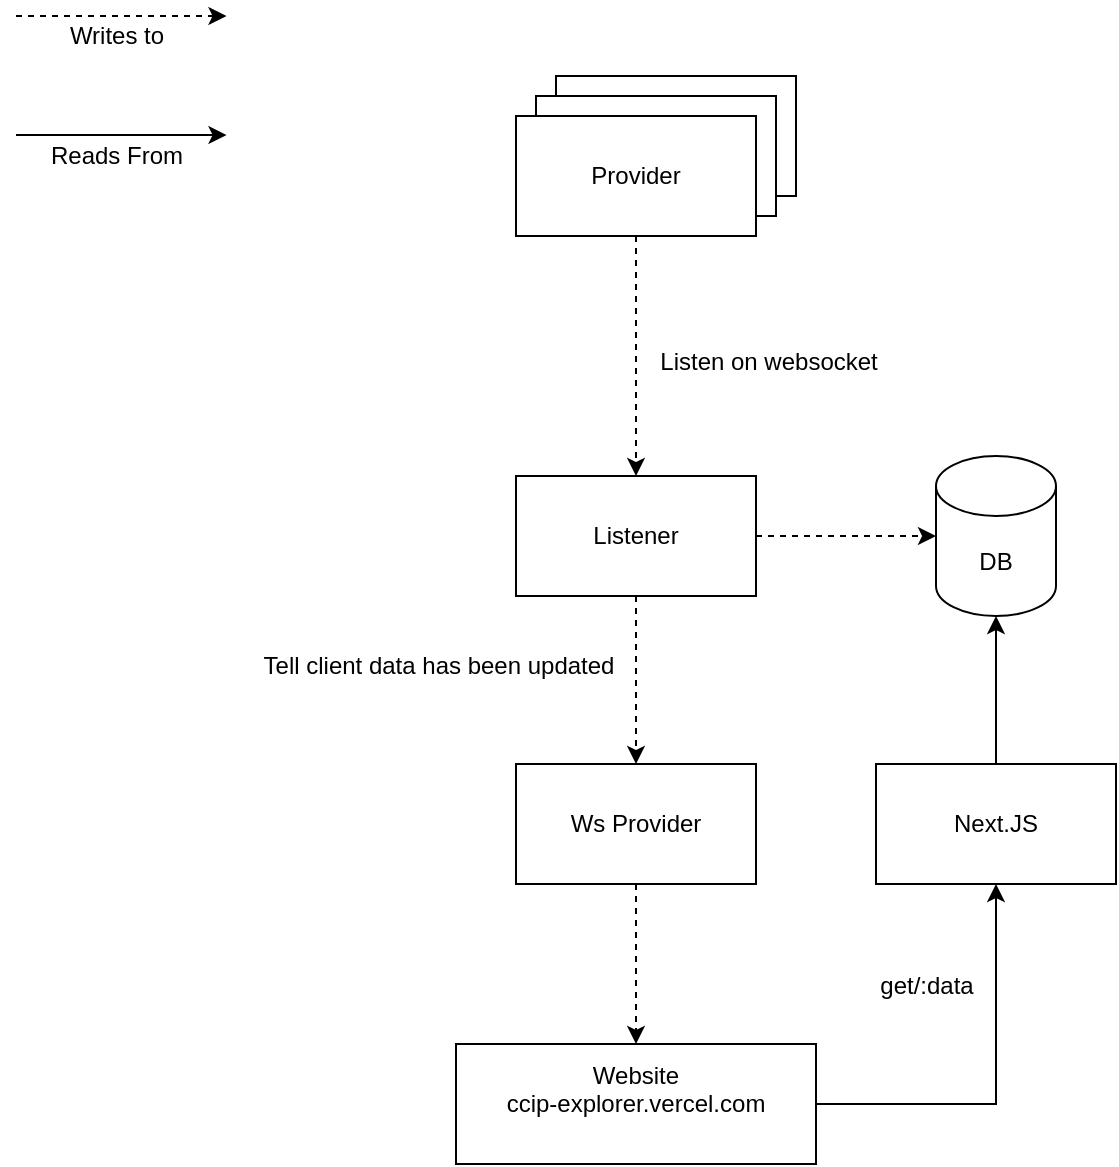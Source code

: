 <mxfile version="20.5.3" type="embed"><diagram name="Page-1" id="2s_cXrYBDI9Ajyp4g-Cy"><mxGraphModel dx="1555" dy="1091" grid="1" gridSize="10" guides="1" tooltips="1" connect="1" arrows="1" fold="1" page="1" pageScale="1" pageWidth="850" pageHeight="1100" math="0" shadow="0"><root><mxCell id="0"/><mxCell id="1" parent="0"/><mxCell id="vhc1uj8UUpPZhkch4ml6-9" style="edgeStyle=orthogonalEdgeStyle;rounded=0;orthogonalLoop=1;jettySize=auto;html=1;dashed=1;" parent="1" source="vhc1uj8UUpPZhkch4ml6-1" target="vhc1uj8UUpPZhkch4ml6-14" edge="1"><mxGeometry relative="1" as="geometry"/></mxCell><mxCell id="13" style="edgeStyle=orthogonalEdgeStyle;rounded=0;orthogonalLoop=1;jettySize=auto;html=1;dashed=1;" edge="1" parent="1" source="vhc1uj8UUpPZhkch4ml6-1" target="21"><mxGeometry relative="1" as="geometry"><mxPoint x="340" y="380" as="targetPoint"/></mxGeometry></mxCell><mxCell id="vhc1uj8UUpPZhkch4ml6-1" value="Listener" style="rounded=0;whiteSpace=wrap;html=1;" parent="1" vertex="1"><mxGeometry x="280" y="260" width="120" height="60" as="geometry"/></mxCell><mxCell id="vhc1uj8UUpPZhkch4ml6-4" value="Provider" style="whiteSpace=wrap;html=1;" parent="1" vertex="1"><mxGeometry x="300" y="60" width="120" height="60" as="geometry"/></mxCell><mxCell id="vhc1uj8UUpPZhkch4ml6-3" value="Provider" style="whiteSpace=wrap;html=1;" parent="1" vertex="1"><mxGeometry x="290" y="70" width="120" height="60" as="geometry"/></mxCell><mxCell id="vhc1uj8UUpPZhkch4ml6-5" style="edgeStyle=orthogonalEdgeStyle;rounded=0;orthogonalLoop=1;jettySize=auto;html=1;dashed=1;" parent="1" source="vhc1uj8UUpPZhkch4ml6-2" target="vhc1uj8UUpPZhkch4ml6-1" edge="1"><mxGeometry relative="1" as="geometry"/></mxCell><mxCell id="vhc1uj8UUpPZhkch4ml6-2" value="Provider" style="whiteSpace=wrap;html=1;" parent="1" vertex="1"><mxGeometry x="280" y="80" width="120" height="60" as="geometry"/></mxCell><mxCell id="vhc1uj8UUpPZhkch4ml6-14" value="DB" style="shape=cylinder3;whiteSpace=wrap;html=1;boundedLbl=1;backgroundOutline=1;size=15;" parent="1" vertex="1"><mxGeometry x="490" y="250" width="60" height="80" as="geometry"/></mxCell><mxCell id="vhc1uj8UUpPZhkch4ml6-18" style="edgeStyle=orthogonalEdgeStyle;rounded=0;orthogonalLoop=1;jettySize=auto;html=1;startArrow=none;" parent="1" source="vhc1uj8UUpPZhkch4ml6-19" target="vhc1uj8UUpPZhkch4ml6-17" edge="1"><mxGeometry relative="1" as="geometry"/></mxCell><mxCell id="16" style="edgeStyle=orthogonalEdgeStyle;rounded=0;orthogonalLoop=1;jettySize=auto;html=1;" edge="1" parent="1" source="vhc1uj8UUpPZhkch4ml6-17" target="vhc1uj8UUpPZhkch4ml6-14"><mxGeometry relative="1" as="geometry"/></mxCell><mxCell id="vhc1uj8UUpPZhkch4ml6-17" value="Next.JS" style="whiteSpace=wrap;html=1;" parent="1" vertex="1"><mxGeometry x="460" y="404" width="120" height="60" as="geometry"/></mxCell><mxCell id="vhc1uj8UUpPZhkch4ml6-21" value="&lt;div&gt;Listen on websocket&lt;/div&gt;&lt;div&gt;&lt;br&gt;&lt;/div&gt;" style="text;html=1;align=center;verticalAlign=middle;resizable=0;points=[];autosize=1;strokeColor=none;fillColor=none;" parent="1" vertex="1"><mxGeometry x="341" y="190" width="130" height="40" as="geometry"/></mxCell><mxCell id="7" style="edgeStyle=orthogonalEdgeStyle;rounded=0;orthogonalLoop=1;jettySize=auto;html=1;dashed=1;" edge="1" parent="1"><mxGeometry relative="1" as="geometry"><mxPoint x="30" y="30" as="sourcePoint"/><mxPoint x="135.25" y="30" as="targetPoint"/></mxGeometry></mxCell><mxCell id="8" style="edgeStyle=orthogonalEdgeStyle;rounded=0;orthogonalLoop=1;jettySize=auto;html=1;" edge="1" parent="1"><mxGeometry relative="1" as="geometry"><mxPoint x="30" y="89.5" as="sourcePoint"/><mxPoint x="135.25" y="89.5" as="targetPoint"/></mxGeometry></mxCell><mxCell id="9" value="Writes to" style="text;html=1;align=center;verticalAlign=middle;resizable=0;points=[];autosize=1;strokeColor=none;fillColor=none;" vertex="1" parent="1"><mxGeometry x="45" y="25" width="70" height="30" as="geometry"/></mxCell><mxCell id="10" value="Reads From" style="text;html=1;align=center;verticalAlign=middle;resizable=0;points=[];autosize=1;strokeColor=none;fillColor=none;" vertex="1" parent="1"><mxGeometry x="35" y="85" width="90" height="30" as="geometry"/></mxCell><mxCell id="vhc1uj8UUpPZhkch4ml6-19" value="Website&lt;br&gt;&lt;div&gt;ccip-explorer.vercel.com&lt;/div&gt;&lt;div&gt;&lt;br&gt;&lt;/div&gt;" style="whiteSpace=wrap;html=1;" parent="1" vertex="1"><mxGeometry x="250" y="544" width="180" height="60" as="geometry"/></mxCell><mxCell id="17" value="Tell client data has been updated" style="text;html=1;align=center;verticalAlign=middle;resizable=0;points=[];autosize=1;strokeColor=none;fillColor=none;" vertex="1" parent="1"><mxGeometry x="141" y="340" width="200" height="30" as="geometry"/></mxCell><mxCell id="18" value="get/:data" style="text;html=1;align=center;verticalAlign=middle;resizable=0;points=[];autosize=1;strokeColor=none;fillColor=none;" vertex="1" parent="1"><mxGeometry x="450" y="500" width="70" height="30" as="geometry"/></mxCell><mxCell id="24" style="edgeStyle=orthogonalEdgeStyle;rounded=0;orthogonalLoop=1;jettySize=auto;html=1;dashed=1;" edge="1" parent="1" source="21" target="vhc1uj8UUpPZhkch4ml6-19"><mxGeometry relative="1" as="geometry"/></mxCell><mxCell id="21" value="Ws Provider" style="rounded=0;whiteSpace=wrap;html=1;" vertex="1" parent="1"><mxGeometry x="280" y="404" width="120" height="60" as="geometry"/></mxCell></root></mxGraphModel></diagram></mxfile>